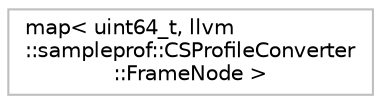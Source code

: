 digraph "Graphical Class Hierarchy"
{
 // LATEX_PDF_SIZE
  bgcolor="transparent";
  edge [fontname="Helvetica",fontsize="10",labelfontname="Helvetica",labelfontsize="10"];
  node [fontname="Helvetica",fontsize="10",shape=record];
  rankdir="LR";
  Node0 [label="map\< uint64_t, llvm\l::sampleprof::CSProfileConverter\l::FrameNode \>",height=0.2,width=0.4,color="grey75",tooltip=" "];
}
